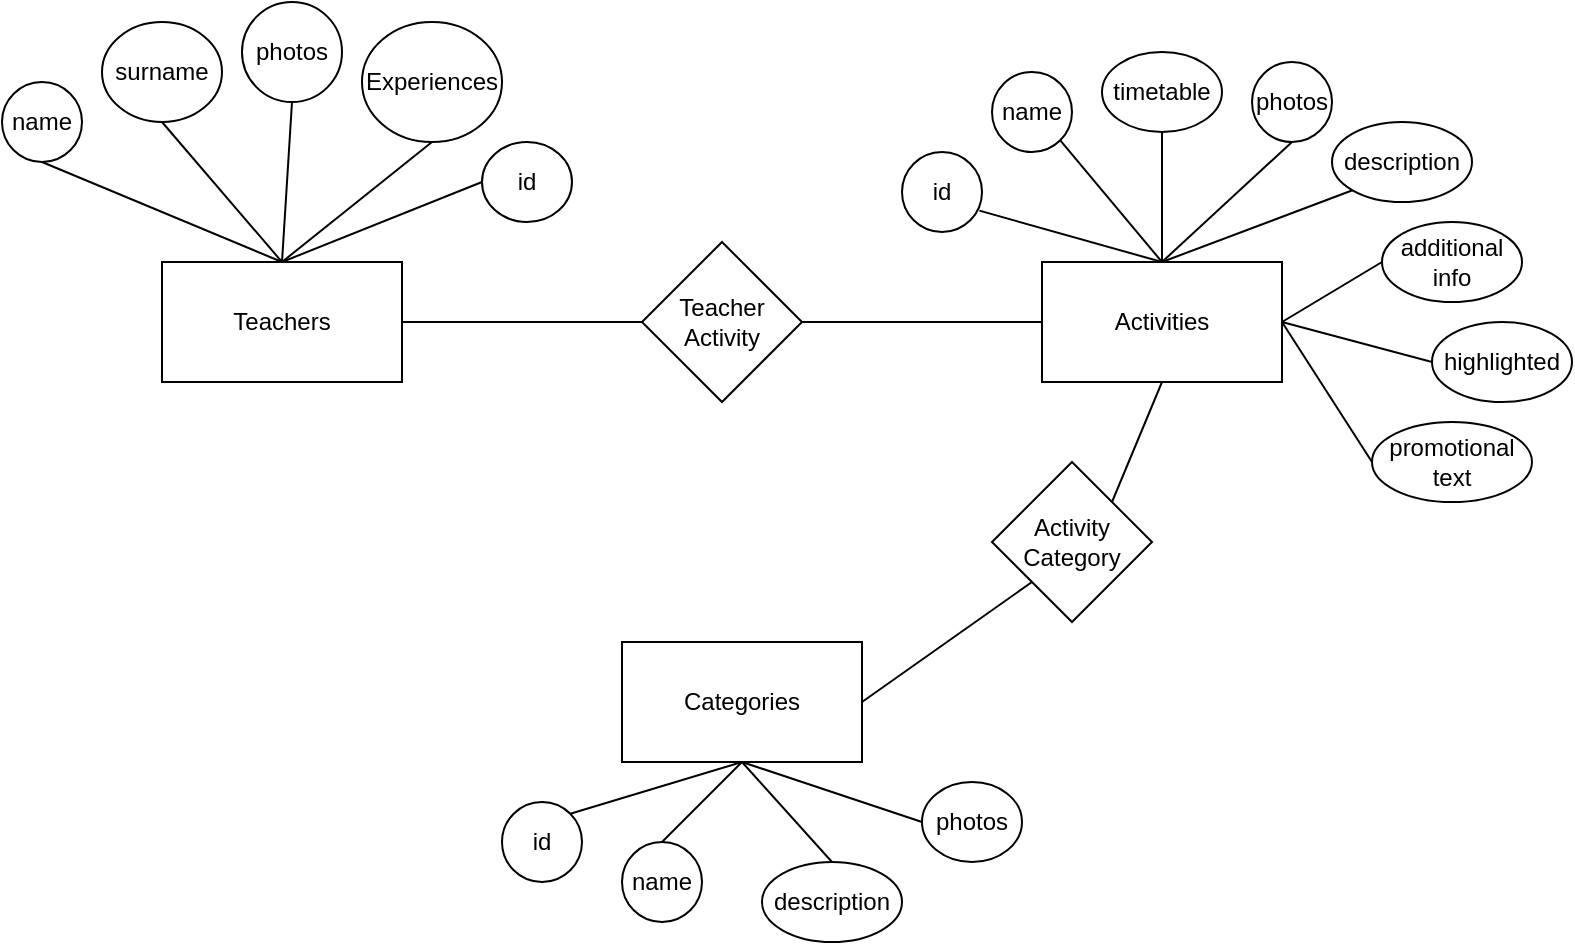 <mxfile version="26.2.2">
  <diagram id="R2lEEEUBdFMjLlhIrx00" name="Page-1">
    <mxGraphModel dx="1467" dy="737" grid="1" gridSize="10" guides="1" tooltips="1" connect="1" arrows="1" fold="1" page="1" pageScale="1" pageWidth="850" pageHeight="1100" math="0" shadow="0" extFonts="Permanent Marker^https://fonts.googleapis.com/css?family=Permanent+Marker">
      <root>
        <mxCell id="0" />
        <mxCell id="1" parent="0" />
        <mxCell id="-WGrOQ5jGQ6HtvXAm8pc-1" value="Teachers" style="rounded=0;whiteSpace=wrap;html=1;" parent="1" vertex="1">
          <mxGeometry x="90" y="140" width="120" height="60" as="geometry" />
        </mxCell>
        <mxCell id="-WGrOQ5jGQ6HtvXAm8pc-2" value="Activities" style="rounded=0;whiteSpace=wrap;html=1;" parent="1" vertex="1">
          <mxGeometry x="530" y="140" width="120" height="60" as="geometry" />
        </mxCell>
        <mxCell id="-WGrOQ5jGQ6HtvXAm8pc-3" value="Categories" style="rounded=0;whiteSpace=wrap;html=1;" parent="1" vertex="1">
          <mxGeometry x="320" y="330" width="120" height="60" as="geometry" />
        </mxCell>
        <mxCell id="-WGrOQ5jGQ6HtvXAm8pc-4" value="photos" style="ellipse;whiteSpace=wrap;html=1;" parent="1" vertex="1">
          <mxGeometry x="130" y="10" width="50" height="50" as="geometry" />
        </mxCell>
        <mxCell id="-WGrOQ5jGQ6HtvXAm8pc-5" value="name" style="ellipse;whiteSpace=wrap;html=1;" parent="1" vertex="1">
          <mxGeometry x="10" y="50" width="40" height="40" as="geometry" />
        </mxCell>
        <mxCell id="-WGrOQ5jGQ6HtvXAm8pc-6" value="surname" style="ellipse;whiteSpace=wrap;html=1;" parent="1" vertex="1">
          <mxGeometry x="60" y="20" width="60" height="50" as="geometry" />
        </mxCell>
        <mxCell id="-WGrOQ5jGQ6HtvXAm8pc-7" value="Experiences" style="ellipse;whiteSpace=wrap;html=1;" parent="1" vertex="1">
          <mxGeometry x="190" y="20" width="70" height="60" as="geometry" />
        </mxCell>
        <mxCell id="-WGrOQ5jGQ6HtvXAm8pc-9" value="" style="endArrow=none;html=1;rounded=0;entryX=0.5;entryY=1;entryDx=0;entryDy=0;exitX=0.5;exitY=0;exitDx=0;exitDy=0;" parent="1" source="-WGrOQ5jGQ6HtvXAm8pc-1" target="-WGrOQ5jGQ6HtvXAm8pc-5" edge="1">
          <mxGeometry width="50" height="50" relative="1" as="geometry">
            <mxPoint x="40" y="150" as="sourcePoint" />
            <mxPoint x="90" y="100" as="targetPoint" />
          </mxGeometry>
        </mxCell>
        <mxCell id="-WGrOQ5jGQ6HtvXAm8pc-10" value="" style="endArrow=none;html=1;rounded=0;entryX=0.5;entryY=1;entryDx=0;entryDy=0;exitX=0.5;exitY=0;exitDx=0;exitDy=0;" parent="1" source="-WGrOQ5jGQ6HtvXAm8pc-1" target="-WGrOQ5jGQ6HtvXAm8pc-6" edge="1">
          <mxGeometry width="50" height="50" relative="1" as="geometry">
            <mxPoint x="160" y="150" as="sourcePoint" />
            <mxPoint x="60" y="100" as="targetPoint" />
          </mxGeometry>
        </mxCell>
        <mxCell id="-WGrOQ5jGQ6HtvXAm8pc-11" value="" style="endArrow=none;html=1;rounded=0;entryX=0.5;entryY=1;entryDx=0;entryDy=0;exitX=0.5;exitY=0;exitDx=0;exitDy=0;" parent="1" source="-WGrOQ5jGQ6HtvXAm8pc-1" target="-WGrOQ5jGQ6HtvXAm8pc-4" edge="1">
          <mxGeometry width="50" height="50" relative="1" as="geometry">
            <mxPoint x="170" y="160" as="sourcePoint" />
            <mxPoint x="70" y="110" as="targetPoint" />
          </mxGeometry>
        </mxCell>
        <mxCell id="-WGrOQ5jGQ6HtvXAm8pc-12" value="" style="endArrow=none;html=1;rounded=0;entryX=0.5;entryY=1;entryDx=0;entryDy=0;exitX=0.5;exitY=0;exitDx=0;exitDy=0;" parent="1" source="-WGrOQ5jGQ6HtvXAm8pc-1" target="-WGrOQ5jGQ6HtvXAm8pc-7" edge="1">
          <mxGeometry width="50" height="50" relative="1" as="geometry">
            <mxPoint x="180" y="170" as="sourcePoint" />
            <mxPoint x="80" y="120" as="targetPoint" />
          </mxGeometry>
        </mxCell>
        <mxCell id="-WGrOQ5jGQ6HtvXAm8pc-13" value="id" style="ellipse;whiteSpace=wrap;html=1;" parent="1" vertex="1">
          <mxGeometry x="250" y="80" width="45" height="40" as="geometry" />
        </mxCell>
        <mxCell id="-WGrOQ5jGQ6HtvXAm8pc-14" value="" style="endArrow=none;html=1;rounded=0;entryX=0;entryY=0.5;entryDx=0;entryDy=0;exitX=0.5;exitY=0;exitDx=0;exitDy=0;" parent="1" source="-WGrOQ5jGQ6HtvXAm8pc-1" target="-WGrOQ5jGQ6HtvXAm8pc-13" edge="1">
          <mxGeometry width="50" height="50" relative="1" as="geometry">
            <mxPoint x="160" y="150" as="sourcePoint" />
            <mxPoint x="275" y="80" as="targetPoint" />
          </mxGeometry>
        </mxCell>
        <mxCell id="-WGrOQ5jGQ6HtvXAm8pc-16" value="id" style="ellipse;whiteSpace=wrap;html=1;" parent="1" vertex="1">
          <mxGeometry x="460" y="85" width="40" height="40" as="geometry" />
        </mxCell>
        <mxCell id="-WGrOQ5jGQ6HtvXAm8pc-17" value="name" style="ellipse;whiteSpace=wrap;html=1;" parent="1" vertex="1">
          <mxGeometry x="505" y="45" width="40" height="40" as="geometry" />
        </mxCell>
        <mxCell id="-WGrOQ5jGQ6HtvXAm8pc-18" value="timetable" style="ellipse;whiteSpace=wrap;html=1;" parent="1" vertex="1">
          <mxGeometry x="560" y="35" width="60" height="40" as="geometry" />
        </mxCell>
        <mxCell id="-WGrOQ5jGQ6HtvXAm8pc-19" value="description" style="ellipse;whiteSpace=wrap;html=1;" parent="1" vertex="1">
          <mxGeometry x="675" y="70" width="70" height="40" as="geometry" />
        </mxCell>
        <mxCell id="-WGrOQ5jGQ6HtvXAm8pc-20" value="photos" style="ellipse;whiteSpace=wrap;html=1;" parent="1" vertex="1">
          <mxGeometry x="635" y="40" width="40" height="40" as="geometry" />
        </mxCell>
        <mxCell id="-WGrOQ5jGQ6HtvXAm8pc-21" value="additional&lt;div&gt;info&lt;/div&gt;" style="ellipse;whiteSpace=wrap;html=1;" parent="1" vertex="1">
          <mxGeometry x="700" y="120" width="70" height="40" as="geometry" />
        </mxCell>
        <mxCell id="-WGrOQ5jGQ6HtvXAm8pc-22" value="highlighted" style="ellipse;whiteSpace=wrap;html=1;" parent="1" vertex="1">
          <mxGeometry x="725" y="170" width="70" height="40" as="geometry" />
        </mxCell>
        <mxCell id="-WGrOQ5jGQ6HtvXAm8pc-24" value="promotional&lt;div&gt;text&lt;/div&gt;" style="ellipse;whiteSpace=wrap;html=1;" parent="1" vertex="1">
          <mxGeometry x="695" y="220" width="80" height="40" as="geometry" />
        </mxCell>
        <mxCell id="-WGrOQ5jGQ6HtvXAm8pc-25" value="id" style="ellipse;whiteSpace=wrap;html=1;" parent="1" vertex="1">
          <mxGeometry x="260" y="410" width="40" height="40" as="geometry" />
        </mxCell>
        <mxCell id="-WGrOQ5jGQ6HtvXAm8pc-26" value="name" style="ellipse;whiteSpace=wrap;html=1;" parent="1" vertex="1">
          <mxGeometry x="320" y="430" width="40" height="40" as="geometry" />
        </mxCell>
        <mxCell id="-WGrOQ5jGQ6HtvXAm8pc-27" value="description" style="ellipse;whiteSpace=wrap;html=1;" parent="1" vertex="1">
          <mxGeometry x="390" y="440" width="70" height="40" as="geometry" />
        </mxCell>
        <mxCell id="-WGrOQ5jGQ6HtvXAm8pc-28" value="photos" style="ellipse;whiteSpace=wrap;html=1;" parent="1" vertex="1">
          <mxGeometry x="470" y="400" width="50" height="40" as="geometry" />
        </mxCell>
        <mxCell id="-WGrOQ5jGQ6HtvXAm8pc-29" value="Teacher&lt;div&gt;Activity&lt;/div&gt;" style="rhombus;whiteSpace=wrap;html=1;" parent="1" vertex="1">
          <mxGeometry x="330" y="130" width="80" height="80" as="geometry" />
        </mxCell>
        <mxCell id="-WGrOQ5jGQ6HtvXAm8pc-31" value="Activity&lt;div&gt;Category&lt;/div&gt;" style="rhombus;whiteSpace=wrap;html=1;" parent="1" vertex="1">
          <mxGeometry x="505" y="240" width="80" height="80" as="geometry" />
        </mxCell>
        <mxCell id="-WGrOQ5jGQ6HtvXAm8pc-33" value="" style="endArrow=none;html=1;rounded=0;entryX=0;entryY=0.5;entryDx=0;entryDy=0;exitX=1;exitY=0.5;exitDx=0;exitDy=0;" parent="1" source="-WGrOQ5jGQ6HtvXAm8pc-1" target="-WGrOQ5jGQ6HtvXAm8pc-29" edge="1">
          <mxGeometry width="50" height="50" relative="1" as="geometry">
            <mxPoint x="160" y="150" as="sourcePoint" />
            <mxPoint x="165" y="70" as="targetPoint" />
          </mxGeometry>
        </mxCell>
        <mxCell id="-WGrOQ5jGQ6HtvXAm8pc-34" value="" style="endArrow=none;html=1;rounded=0;entryX=0;entryY=0.5;entryDx=0;entryDy=0;exitX=1;exitY=0.5;exitDx=0;exitDy=0;" parent="1" source="-WGrOQ5jGQ6HtvXAm8pc-29" target="-WGrOQ5jGQ6HtvXAm8pc-2" edge="1">
          <mxGeometry width="50" height="50" relative="1" as="geometry">
            <mxPoint x="430" y="190" as="sourcePoint" />
            <mxPoint x="340" y="180" as="targetPoint" />
          </mxGeometry>
        </mxCell>
        <mxCell id="-WGrOQ5jGQ6HtvXAm8pc-35" value="" style="endArrow=none;html=1;rounded=0;entryX=0.5;entryY=1;entryDx=0;entryDy=0;exitX=1;exitY=0;exitDx=0;exitDy=0;" parent="1" source="-WGrOQ5jGQ6HtvXAm8pc-31" target="-WGrOQ5jGQ6HtvXAm8pc-2" edge="1">
          <mxGeometry width="50" height="50" relative="1" as="geometry">
            <mxPoint x="420" y="180" as="sourcePoint" />
            <mxPoint x="540" y="180" as="targetPoint" />
          </mxGeometry>
        </mxCell>
        <mxCell id="-WGrOQ5jGQ6HtvXAm8pc-36" value="" style="endArrow=none;html=1;rounded=0;entryX=0;entryY=1;entryDx=0;entryDy=0;exitX=1;exitY=0.5;exitDx=0;exitDy=0;" parent="1" source="-WGrOQ5jGQ6HtvXAm8pc-3" target="-WGrOQ5jGQ6HtvXAm8pc-31" edge="1">
          <mxGeometry width="50" height="50" relative="1" as="geometry">
            <mxPoint x="430" y="190" as="sourcePoint" />
            <mxPoint x="550" y="190" as="targetPoint" />
          </mxGeometry>
        </mxCell>
        <mxCell id="-WGrOQ5jGQ6HtvXAm8pc-37" value="" style="endArrow=none;html=1;rounded=0;entryX=0.5;entryY=0;entryDx=0;entryDy=0;exitX=0.968;exitY=0.733;exitDx=0;exitDy=0;exitPerimeter=0;" parent="1" source="-WGrOQ5jGQ6HtvXAm8pc-16" target="-WGrOQ5jGQ6HtvXAm8pc-2" edge="1">
          <mxGeometry width="50" height="50" relative="1" as="geometry">
            <mxPoint x="440" y="200" as="sourcePoint" />
            <mxPoint x="560" y="200" as="targetPoint" />
          </mxGeometry>
        </mxCell>
        <mxCell id="-WGrOQ5jGQ6HtvXAm8pc-38" value="" style="endArrow=none;html=1;rounded=0;entryX=0.5;entryY=0;entryDx=0;entryDy=0;exitX=1;exitY=1;exitDx=0;exitDy=0;" parent="1" source="-WGrOQ5jGQ6HtvXAm8pc-17" target="-WGrOQ5jGQ6HtvXAm8pc-2" edge="1">
          <mxGeometry width="50" height="50" relative="1" as="geometry">
            <mxPoint x="450" y="210" as="sourcePoint" />
            <mxPoint x="570" y="210" as="targetPoint" />
          </mxGeometry>
        </mxCell>
        <mxCell id="-WGrOQ5jGQ6HtvXAm8pc-39" value="" style="endArrow=none;html=1;rounded=0;entryX=0.5;entryY=0;entryDx=0;entryDy=0;exitX=0.5;exitY=1;exitDx=0;exitDy=0;" parent="1" source="-WGrOQ5jGQ6HtvXAm8pc-18" target="-WGrOQ5jGQ6HtvXAm8pc-2" edge="1">
          <mxGeometry width="50" height="50" relative="1" as="geometry">
            <mxPoint x="460" y="220" as="sourcePoint" />
            <mxPoint x="580" y="220" as="targetPoint" />
          </mxGeometry>
        </mxCell>
        <mxCell id="-WGrOQ5jGQ6HtvXAm8pc-40" value="" style="endArrow=none;html=1;rounded=0;entryX=0.5;entryY=0;entryDx=0;entryDy=0;exitX=0.5;exitY=1;exitDx=0;exitDy=0;" parent="1" source="-WGrOQ5jGQ6HtvXAm8pc-20" target="-WGrOQ5jGQ6HtvXAm8pc-2" edge="1">
          <mxGeometry width="50" height="50" relative="1" as="geometry">
            <mxPoint x="470" y="230" as="sourcePoint" />
            <mxPoint x="590" y="230" as="targetPoint" />
          </mxGeometry>
        </mxCell>
        <mxCell id="-WGrOQ5jGQ6HtvXAm8pc-41" value="" style="endArrow=none;html=1;rounded=0;entryX=0.5;entryY=0;entryDx=0;entryDy=0;exitX=0;exitY=1;exitDx=0;exitDy=0;" parent="1" source="-WGrOQ5jGQ6HtvXAm8pc-19" target="-WGrOQ5jGQ6HtvXAm8pc-2" edge="1">
          <mxGeometry width="50" height="50" relative="1" as="geometry">
            <mxPoint x="480" y="240" as="sourcePoint" />
            <mxPoint x="600" y="240" as="targetPoint" />
          </mxGeometry>
        </mxCell>
        <mxCell id="-WGrOQ5jGQ6HtvXAm8pc-42" value="" style="endArrow=none;html=1;rounded=0;entryX=1;entryY=0.5;entryDx=0;entryDy=0;exitX=0;exitY=0.5;exitDx=0;exitDy=0;" parent="1" source="-WGrOQ5jGQ6HtvXAm8pc-21" target="-WGrOQ5jGQ6HtvXAm8pc-2" edge="1">
          <mxGeometry width="50" height="50" relative="1" as="geometry">
            <mxPoint x="490" y="250" as="sourcePoint" />
            <mxPoint x="610" y="250" as="targetPoint" />
          </mxGeometry>
        </mxCell>
        <mxCell id="-WGrOQ5jGQ6HtvXAm8pc-43" value="" style="endArrow=none;html=1;rounded=0;entryX=1;entryY=0.5;entryDx=0;entryDy=0;exitX=0;exitY=0.5;exitDx=0;exitDy=0;" parent="1" source="-WGrOQ5jGQ6HtvXAm8pc-22" target="-WGrOQ5jGQ6HtvXAm8pc-2" edge="1">
          <mxGeometry width="50" height="50" relative="1" as="geometry">
            <mxPoint x="500" y="260" as="sourcePoint" />
            <mxPoint x="620" y="260" as="targetPoint" />
          </mxGeometry>
        </mxCell>
        <mxCell id="-WGrOQ5jGQ6HtvXAm8pc-44" value="" style="endArrow=none;html=1;rounded=0;entryX=0;entryY=0.5;entryDx=0;entryDy=0;exitX=1;exitY=0.5;exitDx=0;exitDy=0;" parent="1" source="-WGrOQ5jGQ6HtvXAm8pc-2" target="-WGrOQ5jGQ6HtvXAm8pc-24" edge="1">
          <mxGeometry width="50" height="50" relative="1" as="geometry">
            <mxPoint x="660" y="210" as="sourcePoint" />
            <mxPoint x="630" y="270" as="targetPoint" />
          </mxGeometry>
        </mxCell>
        <mxCell id="-WGrOQ5jGQ6HtvXAm8pc-45" value="" style="endArrow=none;html=1;rounded=0;entryX=0.5;entryY=1;entryDx=0;entryDy=0;exitX=1;exitY=0;exitDx=0;exitDy=0;" parent="1" source="-WGrOQ5jGQ6HtvXAm8pc-25" target="-WGrOQ5jGQ6HtvXAm8pc-3" edge="1">
          <mxGeometry width="50" height="50" relative="1" as="geometry">
            <mxPoint x="450" y="370" as="sourcePoint" />
            <mxPoint x="535" y="310" as="targetPoint" />
          </mxGeometry>
        </mxCell>
        <mxCell id="-WGrOQ5jGQ6HtvXAm8pc-46" value="" style="endArrow=none;html=1;rounded=0;entryX=0.5;entryY=1;entryDx=0;entryDy=0;exitX=0.5;exitY=0;exitDx=0;exitDy=0;" parent="1" source="-WGrOQ5jGQ6HtvXAm8pc-26" target="-WGrOQ5jGQ6HtvXAm8pc-3" edge="1">
          <mxGeometry width="50" height="50" relative="1" as="geometry">
            <mxPoint x="435" y="410" as="sourcePoint" />
            <mxPoint x="520" y="350" as="targetPoint" />
          </mxGeometry>
        </mxCell>
        <mxCell id="-WGrOQ5jGQ6HtvXAm8pc-47" value="" style="endArrow=none;html=1;rounded=0;entryX=0.5;entryY=1;entryDx=0;entryDy=0;exitX=0.5;exitY=0;exitDx=0;exitDy=0;" parent="1" source="-WGrOQ5jGQ6HtvXAm8pc-27" target="-WGrOQ5jGQ6HtvXAm8pc-3" edge="1">
          <mxGeometry width="50" height="50" relative="1" as="geometry">
            <mxPoint x="470" y="390" as="sourcePoint" />
            <mxPoint x="555" y="330" as="targetPoint" />
          </mxGeometry>
        </mxCell>
        <mxCell id="-WGrOQ5jGQ6HtvXAm8pc-48" value="" style="endArrow=none;html=1;rounded=0;entryX=0.5;entryY=1;entryDx=0;entryDy=0;exitX=0;exitY=0.5;exitDx=0;exitDy=0;" parent="1" source="-WGrOQ5jGQ6HtvXAm8pc-28" target="-WGrOQ5jGQ6HtvXAm8pc-3" edge="1">
          <mxGeometry width="50" height="50" relative="1" as="geometry">
            <mxPoint x="480" y="400" as="sourcePoint" />
            <mxPoint x="565" y="340" as="targetPoint" />
          </mxGeometry>
        </mxCell>
      </root>
    </mxGraphModel>
  </diagram>
</mxfile>
